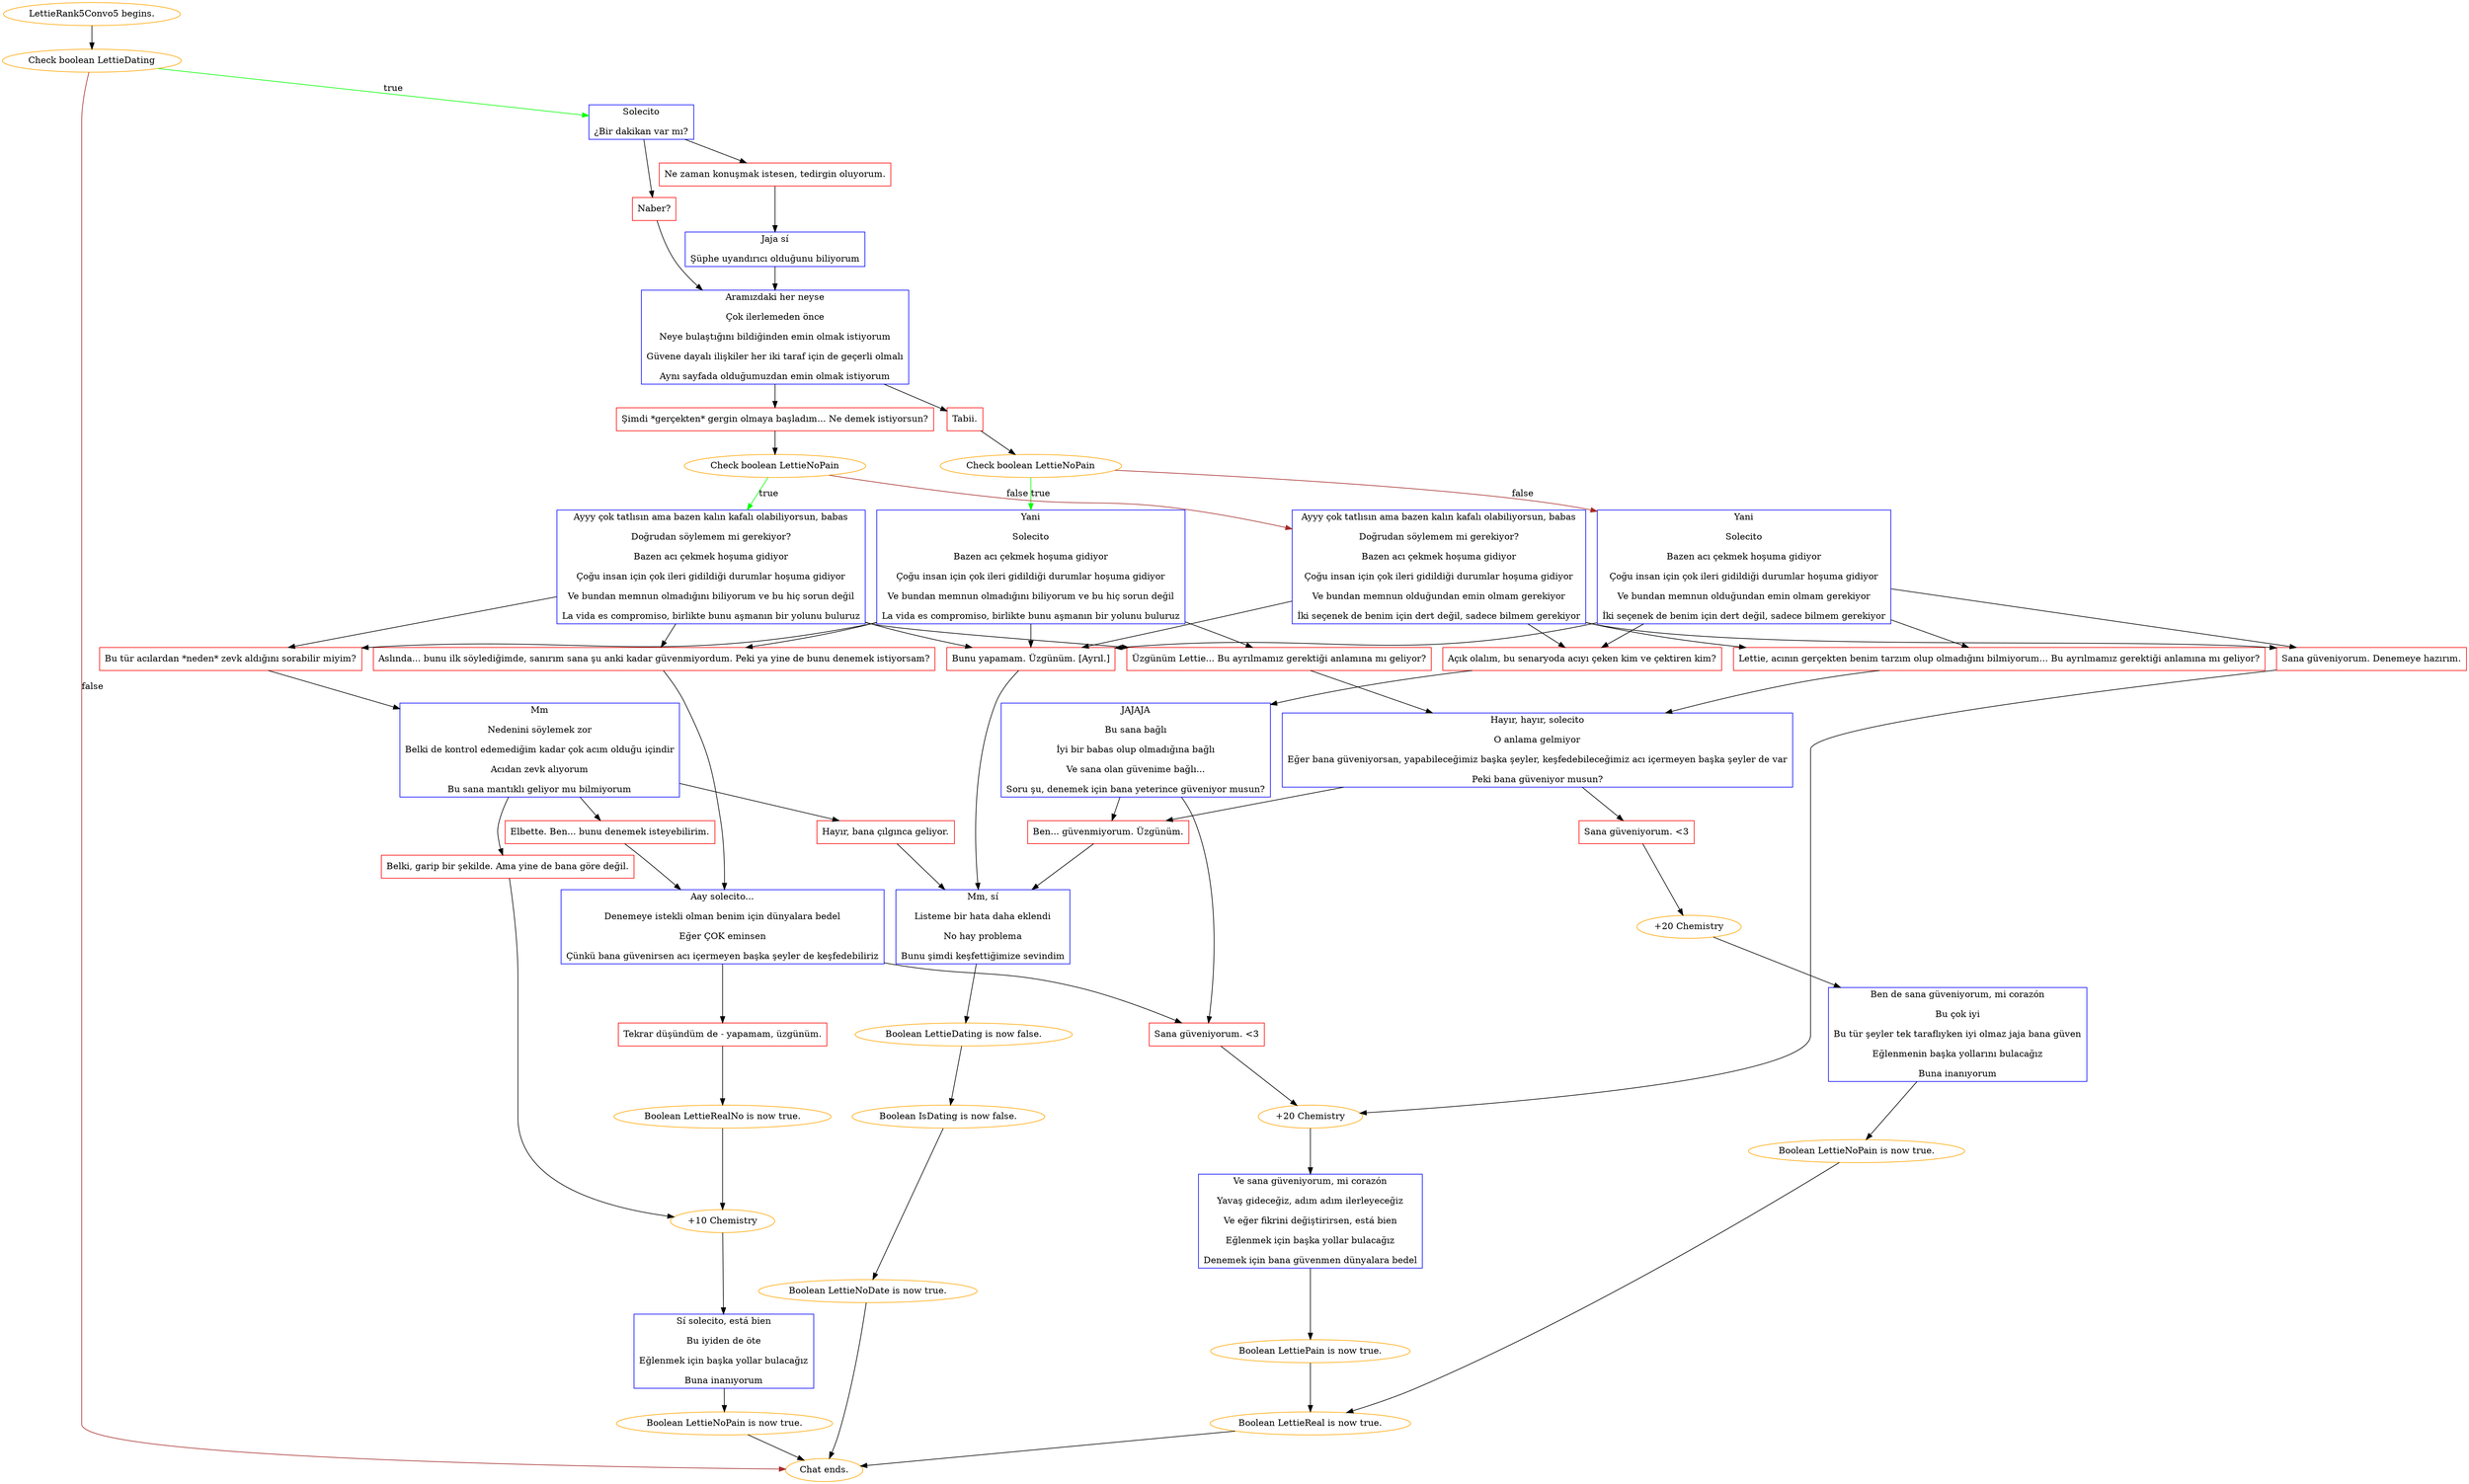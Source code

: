 digraph {
	"LettieRank5Convo5 begins." [color=orange];
		"LettieRank5Convo5 begins." -> j2659188471;
	j2659188471 [label="Check boolean LettieDating",color=orange];
		j2659188471 -> j3721039111 [label=true,color=green];
		j2659188471 -> "Chat ends." [label=false,color=brown];
	j3721039111 [label="Solecito
¿Bir dakikan var mı?",shape=box,color=blue];
		j3721039111 -> j357578979;
		j3721039111 -> j2706824443;
	"Chat ends." [color=orange];
	j357578979 [label="Naber?",shape=box,color=red];
		j357578979 -> j236478042;
	j2706824443 [label="Ne zaman konuşmak istesen, tedirgin oluyorum.",shape=box,color=red];
		j2706824443 -> j1051876022;
	j236478042 [label="Aramızdaki her neyse
Çok ilerlemeden önce
Neye bulaştığını bildiğinden emin olmak istiyorum
Güvene dayalı ilişkiler her iki taraf için de geçerli olmalı
Aynı sayfada olduğumuzdan emin olmak istiyorum",shape=box,color=blue];
		j236478042 -> j3608202227;
		j236478042 -> j1882359734;
	j1051876022 [label="Jaja sí
Şüphe uyandırıcı olduğunu biliyorum",shape=box,color=blue];
		j1051876022 -> j236478042;
	j3608202227 [label="Tabii.",shape=box,color=red];
		j3608202227 -> j3478675834;
	j1882359734 [label="Şimdi *gerçekten* gergin olmaya başladım... Ne demek istiyorsun?",shape=box,color=red];
		j1882359734 -> j1381516603;
	j3478675834 [label="Check boolean LettieNoPain",color=orange];
		j3478675834 -> j3348624963 [label=true,color=green];
		j3478675834 -> j4086339813 [label=false,color=brown];
	j1381516603 [label="Check boolean LettieNoPain",color=orange];
		j1381516603 -> j1632291663 [label=true,color=green];
		j1381516603 -> j817731989 [label=false,color=brown];
	j3348624963 [label="Yani
Solecito
Bazen acı çekmek hoşuma gidiyor
Çoğu insan için çok ileri gidildiği durumlar hoşuma gidiyor
Ve bundan memnun olmadığını biliyorum ve bu hiç sorun değil
La vida es compromiso, birlikte bunu aşmanın bir yolunu buluruz",shape=box,color=blue];
		j3348624963 -> j2498447523;
		j3348624963 -> j3842945054;
		j3348624963 -> j2852066904;
		j3348624963 -> j94422717;
	j4086339813 [label="Yani
Solecito
Bazen acı çekmek hoşuma gidiyor
Çoğu insan için çok ileri gidildiği durumlar hoşuma gidiyor
Ve bundan memnun olduğundan emin olmam gerekiyor
İki seçenek de benim için dert değil, sadece bilmem gerekiyor",shape=box,color=blue];
		j4086339813 -> j94422717;
		j4086339813 -> j2109873869;
		j4086339813 -> j1120280378;
		j4086339813 -> j1761812067;
	j1632291663 [label="Ayyy çok tatlısın ama bazen kalın kafalı olabiliyorsun, babas
Doğrudan söylemem mi gerekiyor?
Bazen acı çekmek hoşuma gidiyor
Çoğu insan için çok ileri gidildiği durumlar hoşuma gidiyor
Ve bundan memnun olmadığını biliyorum ve bu hiç sorun değil
La vida es compromiso, birlikte bunu aşmanın bir yolunu buluruz",shape=box,color=blue];
		j1632291663 -> j2498447523;
		j1632291663 -> j3842945054;
		j1632291663 -> j2852066904;
		j1632291663 -> j94422717;
	j817731989 [label="Ayyy çok tatlısın ama bazen kalın kafalı olabiliyorsun, babas
Doğrudan söylemem mi gerekiyor?
Bazen acı çekmek hoşuma gidiyor
Çoğu insan için çok ileri gidildiği durumlar hoşuma gidiyor
Ve bundan memnun olduğundan emin olmam gerekiyor
İki seçenek de benim için dert değil, sadece bilmem gerekiyor",shape=box,color=blue];
		j817731989 -> j94422717;
		j817731989 -> j2109873869;
		j817731989 -> j1120280378;
		j817731989 -> j1761812067;
	j2498447523 [label="Üzgünüm Lettie... Bu ayrılmamız gerektiği anlamına mı geliyor?",shape=box,color=red];
		j2498447523 -> j3668693169;
	j3842945054 [label="Aslında... bunu ilk söylediğimde, sanırım sana şu anki kadar güvenmiyordum. Peki ya yine de bunu denemek istiyorsam?",shape=box,color=red];
		j3842945054 -> j1621337898;
	j2852066904 [label="Bu tür acılardan *neden* zevk aldığını sorabilir miyim?",shape=box,color=red];
		j2852066904 -> j860933310;
	j94422717 [label="Bunu yapamam. Üzgünüm. [Ayrıl.]",shape=box,color=red];
		j94422717 -> j3529674125;
	j2109873869 [label="Açık olalım, bu senaryoda acıyı çeken kim ve çektiren kim?",shape=box,color=red];
		j2109873869 -> j3845555498;
	j1120280378 [label="Sana güveniyorum. Denemeye hazırım.",shape=box,color=red];
		j1120280378 -> j2646832644;
	j1761812067 [label="Lettie, acının gerçekten benim tarzım olup olmadığını bilmiyorum... Bu ayrılmamız gerektiği anlamına mı geliyor?",shape=box,color=red];
		j1761812067 -> j3668693169;
	j3668693169 [label="Hayır, hayır, solecito
O anlama gelmiyor
Eğer bana güveniyorsan, yapabileceğimiz başka şeyler, keşfedebileceğimiz acı içermeyen başka şeyler de var
Peki bana güveniyor musun?",shape=box,color=blue];
		j3668693169 -> j43456111;
		j3668693169 -> j1223478645;
	j1621337898 [label="Aay solecito...
Denemeye istekli olman benim için dünyalara bedel
Eğer ÇOK eminsen
Çünkü bana güvenirsen acı içermeyen başka şeyler de keşfedebiliriz",shape=box,color=blue];
		j1621337898 -> j1234820054;
		j1621337898 -> j2377867953;
	j860933310 [label="Mm
Nedenini söylemek zor
Belki de kontrol edemediğim kadar çok acım olduğu içindir
Acıdan zevk alıyorum
Bu sana mantıklı geliyor mu bilmiyorum",shape=box,color=blue];
		j860933310 -> j2623404121;
		j860933310 -> j287025676;
		j860933310 -> j755048198;
	j3529674125 [label="Mm, sí
Listeme bir hata daha eklendi
No hay problema
Bunu şimdi keşfettiğimize sevindim",shape=box,color=blue];
		j3529674125 -> j2548450594;
	j3845555498 [label="JAJAJA
Bu sana bağlı
İyi bir babas olup olmadığına bağlı
Ve sana olan güvenime bağlı...
Soru şu, denemek için bana yeterince güveniyor musun?",shape=box,color=blue];
		j3845555498 -> j1234820054;
		j3845555498 -> j1223478645;
	j2646832644 [label="+20 Chemistry",color=orange];
		j2646832644 -> j1885704301;
	j43456111 [label="Sana güveniyorum. <3",shape=box,color=red];
		j43456111 -> j1884547725;
	j1223478645 [label="Ben... güvenmiyorum. Üzgünüm.",shape=box,color=red];
		j1223478645 -> j3529674125;
	j1234820054 [label="Sana güveniyorum. <3",shape=box,color=red];
		j1234820054 -> j2646832644;
	j2377867953 [label="Tekrar düşündüm de - yapamam, üzgünüm.",shape=box,color=red];
		j2377867953 -> j4281568689;
	j2623404121 [label="Elbette. Ben... bunu denemek isteyebilirim.",shape=box,color=red];
		j2623404121 -> j1621337898;
	j287025676 [label="Belki, garip bir şekilde. Ama yine de bana göre değil.",shape=box,color=red];
		j287025676 -> j4278986631;
	j755048198 [label="Hayır, bana çılgınca geliyor.",shape=box,color=red];
		j755048198 -> j3529674125;
	j2548450594 [label="Boolean LettieDating is now false.",color=orange];
		j2548450594 -> j4086907321;
	j1885704301 [label="Ve sana güveniyorum, mi corazón
Yavaş gideceğiz, adım adım ilerleyeceğiz
Ve eğer fikrini değiştirirsen, está bien
Eğlenmek için başka yollar bulacağız
Denemek için bana güvenmen dünyalara bedel",shape=box,color=blue];
		j1885704301 -> j482436665;
	j1884547725 [label="+20 Chemistry",color=orange];
		j1884547725 -> j683592528;
	j4281568689 [label="Boolean LettieRealNo is now true.",color=orange];
		j4281568689 -> j4278986631;
	j4278986631 [label="+10 Chemistry",color=orange];
		j4278986631 -> j4198540647;
	j4086907321 [label="Boolean IsDating is now false.",color=orange];
		j4086907321 -> j2703113057;
	j482436665 [label="Boolean LettiePain is now true.",color=orange];
		j482436665 -> j1472871842;
	j683592528 [label="Ben de sana güveniyorum, mi corazón
Bu çok iyi
Bu tür şeyler tek taraflıyken iyi olmaz jaja bana güven
Eğlenmenin başka yollarını bulacağız
Buna inanıyorum",shape=box,color=blue];
		j683592528 -> j1979783562;
	j4198540647 [label="Sí solecito, está bien
Bu iyiden de öte
Eğlenmek için başka yollar bulacağız
Buna inanıyorum",shape=box,color=blue];
		j4198540647 -> j1152979255;
	j2703113057 [label="Boolean LettieNoDate is now true.",color=orange];
		j2703113057 -> "Chat ends.";
	j1472871842 [label="Boolean LettieReal is now true.",color=orange];
		j1472871842 -> "Chat ends.";
	j1979783562 [label="Boolean LettieNoPain is now true.",color=orange];
		j1979783562 -> j1472871842;
	j1152979255 [label="Boolean LettieNoPain is now true.",color=orange];
		j1152979255 -> "Chat ends.";
}